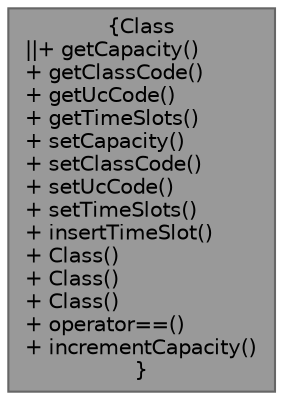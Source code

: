 digraph "Class"
{
 // LATEX_PDF_SIZE
  bgcolor="transparent";
  edge [fontname=Helvetica,fontsize=10,labelfontname=Helvetica,labelfontsize=10];
  node [fontname=Helvetica,fontsize=10,shape=box,height=0.2,width=0.4];
  Node1 [label="{Class\n||+ getCapacity()\l+ getClassCode()\l+ getUcCode()\l+ getTimeSlots()\l+ setCapacity()\l+ setClassCode()\l+ setUcCode()\l+ setTimeSlots()\l+ insertTimeSlot()\l+ Class()\l+ Class()\l+ Class()\l+ operator==()\l+ incrementCapacity()\l}",height=0.2,width=0.4,color="gray40", fillcolor="grey60", style="filled", fontcolor="black",tooltip="Classe para as Turmas."];
}
